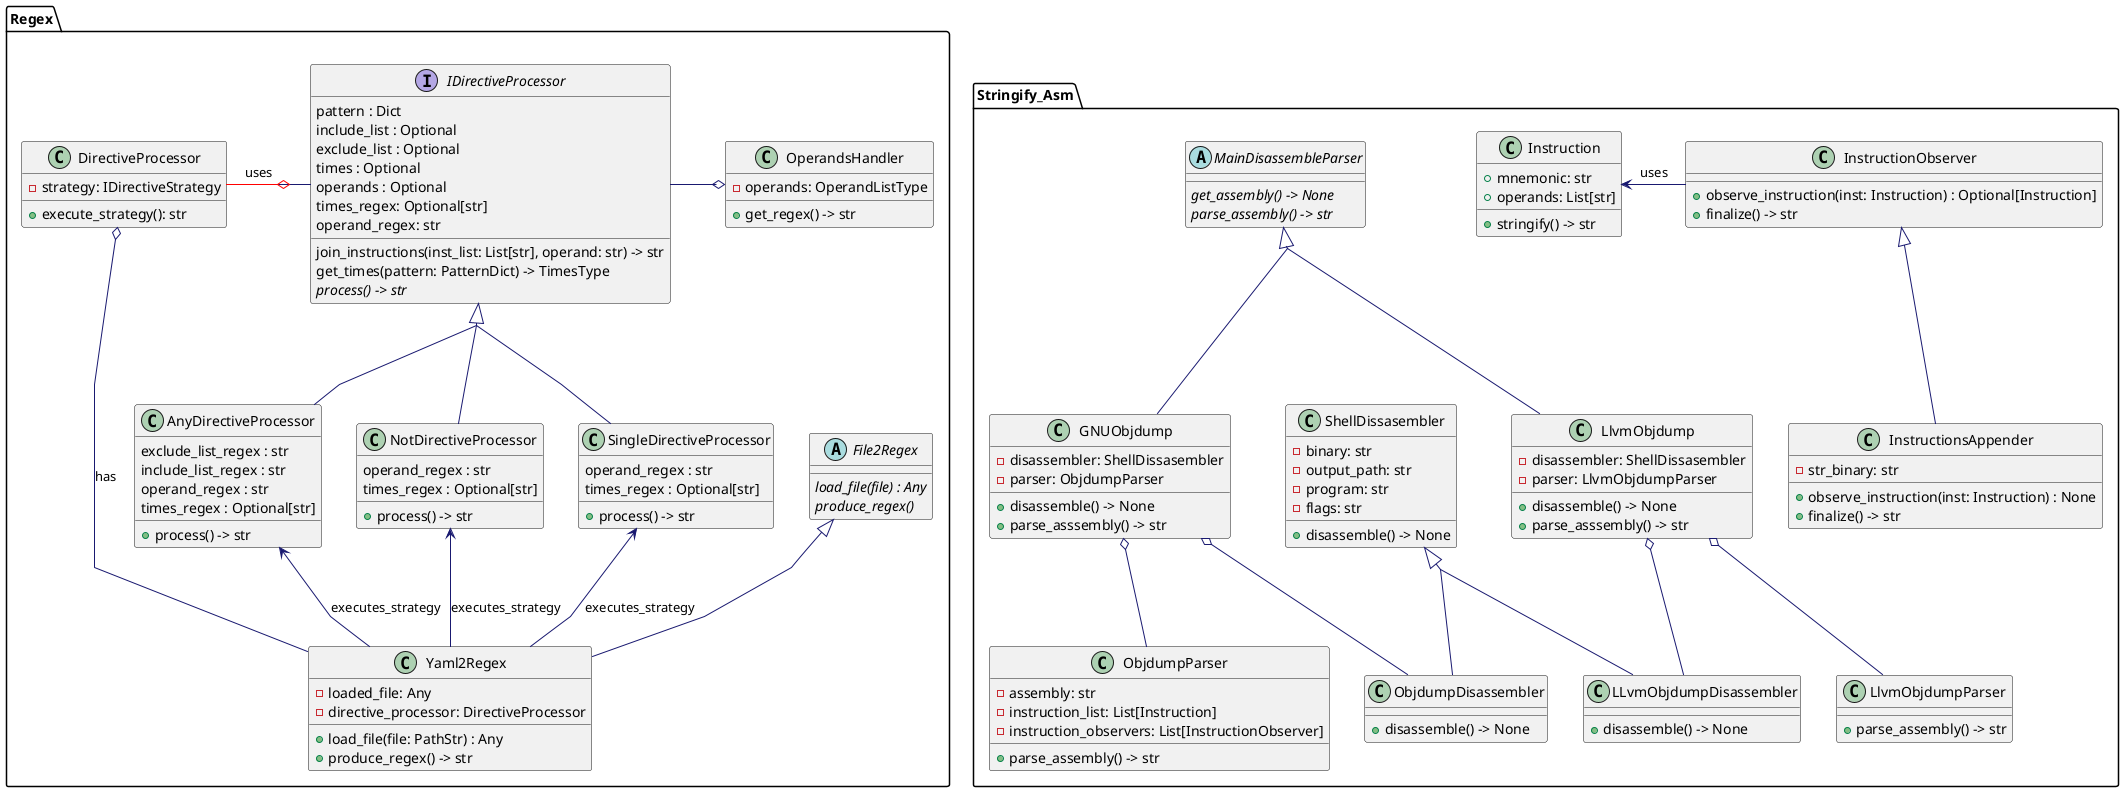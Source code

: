 @startuml diagram_class

skinparam linetype polyline
skinparam classFontName Helvetica
skinparam ClassFontSize 14
skinparam ArrowColor MidnightBlue
skinparam groupInheritance 2


skinparam class {

}

package "Stringify_Asm" {

    class Instruction {
        +mnemonic: str
        +operands: List[str]
        +stringify() -> str
    }

    class InstructionObserver {
        +observe_instruction(inst: Instruction) : Optional[Instruction]
        +finalize() -> str
    }

    abstract class MainDisassembleParser {
        {abstract} get_assembly() -> None
        {abstract} parse_assembly() -> str
    }

    class LLvmObjdumpDisassembler {
        +disassemble() -> None
    }

    class LlvmObjdumpParser {
        +parse_assembly() -> str
    }

    class LlvmObjdump {
        -disassembler: ShellDissasembler
        -parser: LlvmObjdumpParser
        +disassemble() -> None
        +parse_asssembly() -> str
    }

    class ObjdumpDisassembler {
        +disassemble() -> None
    }

    class ObjdumpParser {
        -assembly: str
        -instruction_list: List[Instruction]
        -instruction_observers: List[InstructionObserver]
        +parse_assembly() -> str
    }

    class GNUObjdump {
        -disassembler: ShellDissasembler
        -parser: ObjdumpParser
        +disassemble() -> None
        +parse_asssembly() -> str
    }

    class InstructionsAppender {
        -str_binary: str
        +observe_instruction(inst: Instruction) : None
        +finalize() -> str
    }

    class ShellDissasembler {
        -binary: str
        -output_path: str
        -program: str
        -flags: str
        +disassemble() -> None
    }
}

package "Regex" {

    abstract class File2Regex {
        {abstract} load_file(file) : Any
        {abstract} produce_regex()
    }

    class Yaml2Regex {
        -loaded_file: Any
        -directive_processor: DirectiveProcessor
        +load_file(file: PathStr) : Any
        +produce_regex() -> str
    }

    class OperandsHandler {
        -operands: OperandListType
        +get_regex() -> str
    }

    class DirectiveProcessor {
        -strategy: IDirectiveStrategy
        +execute_strategy(): str
    }

    interface IDirectiveProcessor {
    pattern : Dict
    include_list : Optional
    exclude_list : Optional
    times : Optional
    operands : Optional
    times_regex: Optional[str]
    operand_regex: str

    join_instructions(inst_list: List[str], operand: str) -> str
    get_times(pattern: PatternDict) -> TimesType
    {abstract}process() -> str
    }


    class AnyDirectiveProcessor {
    exclude_list_regex : str
    include_list_regex : str
    operand_regex : str
    times_regex : Optional[str]

    +process() -> str
    }

    class NotDirectiveProcessor {
    operand_regex : str
    times_regex : Optional[str]

    +process() -> str
    }

    class SingleDirectiveProcessor {
    operand_regex : str
    times_regex : Optional[str]

    +process() -> str
    }



}

' Strategy Pattern Relationships
DirectiveProcessor -[#red,thickness=1]o IDirectiveProcessor: uses
IDirectiveProcessor  <|-- AnyDirectiveProcessor
IDirectiveProcessor  <|-- SingleDirectiveProcessor
IDirectiveProcessor  <|-- NotDirectiveProcessor

Yaml2Regex --up> AnyDirectiveProcessor : executes_strategy
Yaml2Regex --up> SingleDirectiveProcessor : executes_strategy
Yaml2Regex --up> NotDirectiveProcessor : executes_strategy
Yaml2Regex --o DirectiveProcessor: has


IDirectiveProcessor -o OperandsHandler


MainDisassembleParser <|-- GNUObjdump
MainDisassembleParser <|-- LlvmObjdump
Instruction <- InstructionObserver : uses
File2Regex <|-- Yaml2Regex
InstructionObserver <|-- InstructionsAppender

GNUObjdump o-- ObjdumpDisassembler
GNUObjdump o-- ObjdumpParser

LlvmObjdump o-- LlvmObjdumpParser
LlvmObjdump o-- LLvmObjdumpDisassembler

ShellDissasembler <|-- ObjdumpDisassembler
ShellDissasembler <|-- LLvmObjdumpDisassembler
@enduml
